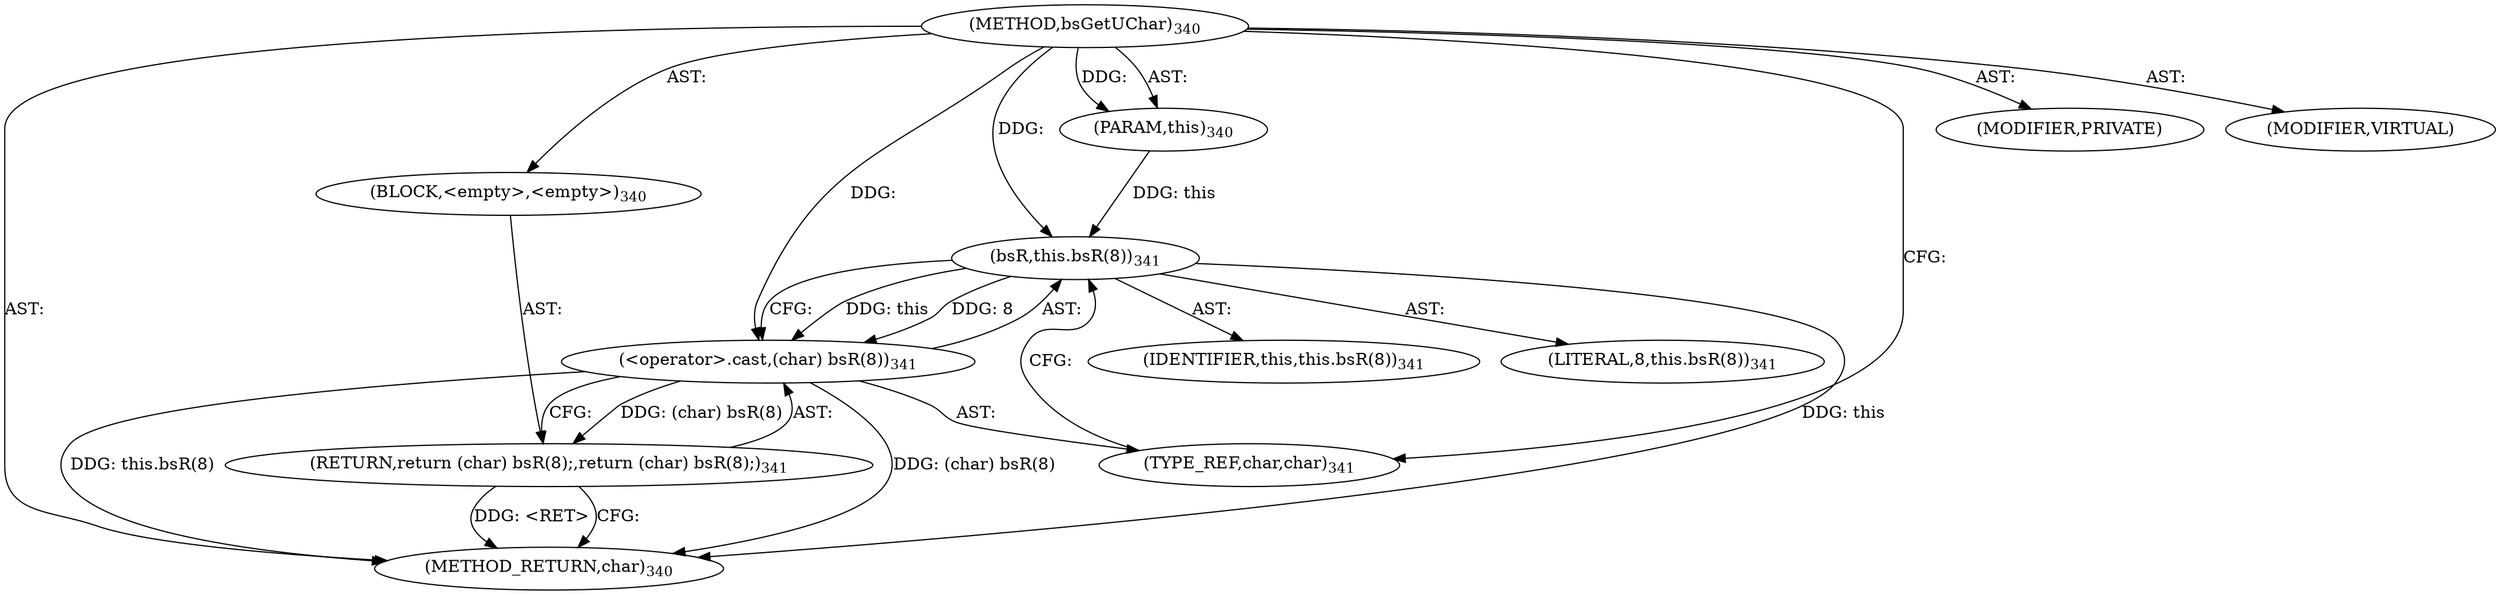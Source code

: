 digraph "bsGetUChar" {  
"111669149713" [label = <(METHOD,bsGetUChar)<SUB>340</SUB>> ]
"115964116997" [label = <(PARAM,this)<SUB>340</SUB>> ]
"25769803817" [label = <(BLOCK,&lt;empty&gt;,&lt;empty&gt;)<SUB>340</SUB>> ]
"146028888070" [label = <(RETURN,return (char) bsR(8);,return (char) bsR(8);)<SUB>341</SUB>> ]
"30064771312" [label = <(&lt;operator&gt;.cast,(char) bsR(8))<SUB>341</SUB>> ]
"180388626444" [label = <(TYPE_REF,char,char)<SUB>341</SUB>> ]
"30064771313" [label = <(bsR,this.bsR(8))<SUB>341</SUB>> ]
"68719476760" [label = <(IDENTIFIER,this,this.bsR(8))<SUB>341</SUB>> ]
"90194313268" [label = <(LITERAL,8,this.bsR(8))<SUB>341</SUB>> ]
"133143986252" [label = <(MODIFIER,PRIVATE)> ]
"133143986253" [label = <(MODIFIER,VIRTUAL)> ]
"128849018897" [label = <(METHOD_RETURN,char)<SUB>340</SUB>> ]
  "111669149713" -> "115964116997"  [ label = "AST: "] 
  "111669149713" -> "25769803817"  [ label = "AST: "] 
  "111669149713" -> "133143986252"  [ label = "AST: "] 
  "111669149713" -> "133143986253"  [ label = "AST: "] 
  "111669149713" -> "128849018897"  [ label = "AST: "] 
  "25769803817" -> "146028888070"  [ label = "AST: "] 
  "146028888070" -> "30064771312"  [ label = "AST: "] 
  "30064771312" -> "180388626444"  [ label = "AST: "] 
  "30064771312" -> "30064771313"  [ label = "AST: "] 
  "30064771313" -> "68719476760"  [ label = "AST: "] 
  "30064771313" -> "90194313268"  [ label = "AST: "] 
  "146028888070" -> "128849018897"  [ label = "CFG: "] 
  "30064771312" -> "146028888070"  [ label = "CFG: "] 
  "180388626444" -> "30064771313"  [ label = "CFG: "] 
  "30064771313" -> "30064771312"  [ label = "CFG: "] 
  "111669149713" -> "180388626444"  [ label = "CFG: "] 
  "146028888070" -> "128849018897"  [ label = "DDG: &lt;RET&gt;"] 
  "30064771313" -> "128849018897"  [ label = "DDG: this"] 
  "30064771312" -> "128849018897"  [ label = "DDG: this.bsR(8)"] 
  "30064771312" -> "128849018897"  [ label = "DDG: (char) bsR(8)"] 
  "111669149713" -> "115964116997"  [ label = "DDG: "] 
  "30064771312" -> "146028888070"  [ label = "DDG: (char) bsR(8)"] 
  "111669149713" -> "30064771312"  [ label = "DDG: "] 
  "30064771313" -> "30064771312"  [ label = "DDG: this"] 
  "30064771313" -> "30064771312"  [ label = "DDG: 8"] 
  "115964116997" -> "30064771313"  [ label = "DDG: this"] 
  "111669149713" -> "30064771313"  [ label = "DDG: "] 
}
